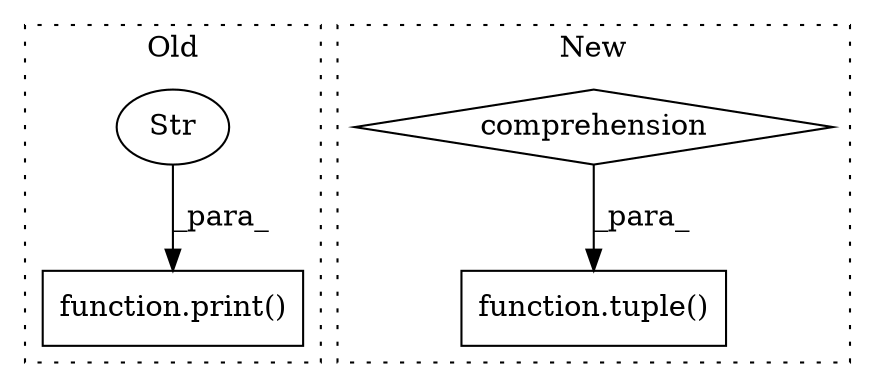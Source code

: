 digraph G {
subgraph cluster0 {
1 [label="function.print()" a="75" s="2153,2170" l="6,1" shape="box"];
3 [label="Str" a="66" s="2159" l="11" shape="ellipse"];
label = "Old";
style="dotted";
}
subgraph cluster1 {
2 [label="function.tuple()" a="75" s="1010,1078" l="6,1" shape="box"];
4 [label="comprehension" a="45" s="1052" l="3" shape="diamond"];
label = "New";
style="dotted";
}
3 -> 1 [label="_para_"];
4 -> 2 [label="_para_"];
}